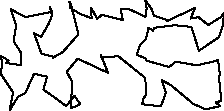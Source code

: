 unitsize(0.001cm);
draw((1380,939)--(1187,706));
draw((1187,706)--(1286,525));
draw((1286,525)--(1256,61));
draw((1256,61)--(1429,134));
draw((1429,134)--(1323,280));
draw((1323,280)--(1178,100));
draw((1178,100)--(953,268));
draw((953,268)--(776,392));
draw((776,392)--(839,620));
draw((839,620)--(611,673));
draw((611,673)--(457,334));
draw((457,334)--(327,265));
draw((327,265)--(178,24));
draw((178,24)--(241,341));
draw((241,341)--(19,674));
draw((19,674)--(53,857));
draw((53,857)--(22,987));
draw((22,987)--(161,906));
draw((161,906)--(123,862));
draw((123,862)--(376,825));
draw((376,825)--(378,1048));
draw((378,1048)--(252,1240));
draw((252,1240)--(274,1420));
draw((274,1420)--(298,1513));
draw((298,1513)--(198,1810));
draw((198,1810)--(463,1670));
draw((463,1670)--(929,1766));
draw((929,1766)--(890,1846));
draw((890,1846)--(928,1700));
draw((928,1700)--(872,1559));
draw((872,1559)--(738,1325));
draw((738,1325)--(611,1384));
draw((611,1384)--(742,1025));
draw((742,1025)--(984,965));
draw((984,965)--(938,955));
draw((938,955)--(1115,1052));
draw((1115,1052)--(1393,1368));
draw((1393,1368)--(1247,1945));
draw((1247,1945)--(1234,1946));
draw((1234,1946)--(1251,1832));
draw((1251,1832)--(1424,1728));
draw((1424,1728)--(1625,1651));
draw((1625,1651)--(1621,1830));
draw((1621,1830)--(1724,1642));
draw((1724,1642)--(1807,1711));
draw((1807,1711)--(2178,1619));
draw((2178,1619)--(2139,1806));
draw((2139,1806)--(2290,1810));
draw((2290,1810)--(2576,1676));
draw((2576,1676)--(2597,1830));
draw((2597,1830)--(2573,1969));
draw((2573,1969)--(2678,1825));
draw((2678,1825)--(2728,1698));
draw((2728,1698)--(2945,1622));
draw((2945,1622)--(2961,1605));
draw((2961,1605)--(3447,1830));
draw((3447,1830)--(3373,1646));
draw((3373,1646)--(3510,1671));
draw((3510,1671)--(3683,1533));
draw((3683,1533)--(3911,1673));
draw((3911,1673)--(3955,1743));
draw((3955,1743)--(3950,1558));
draw((3950,1558)--(3874,1318));
draw((3874,1318)--(3520,1079));
draw((3520,1079)--(3384,1498));
draw((3384,1498)--(3085,1528));
draw((3085,1528)--(2721,1482));
draw((2721,1482)--(2716,1432));
draw((2716,1432)--(2628,1479));
draw((2628,1479)--(2586,1286));
draw((2586,1286)--(2482,1183));
draw((2482,1183)--(2421,1007));
draw((2421,1007)--(2574,946));
draw((2574,946)--(2599,901));
draw((2599,901)--(2991,792));
draw((2991,792)--(3113,885));
draw((3113,885)--(3479,821));
draw((3479,821)--(3756,882));
draw((3756,882)--(3822,899));
draw((3822,899)--(3854,923));
draw((3854,923)--(3888,666));
draw((3888,666)--(3875,598));
draw((3875,598)--(3913,192));
draw((3913,192)--(3815,169));
draw((3815,169)--(3893,102));
draw((3893,102)--(3640,43));
draw((3640,43)--(3416,143));
draw((3416,143)--(3022,474));
draw((3022,474)--(2863,558));
draw((2863,558)--(2936,337));
draw((2936,337)--(2848,96));
draw((2848,96)--(2519,135));
draw((2519,135)--(2542,236));
draw((2542,236)--(2588,302));
draw((2588,302)--(2573,599));
draw((2573,599)--(2097,981));
draw((2097,981)--(1795,962));
draw((1795,962)--(1787,1009));
draw((1787,1009)--(1917,687));
draw((1917,687)--(1380,939));
